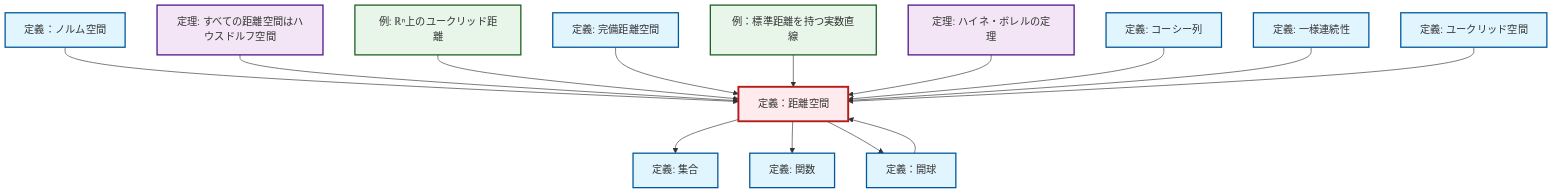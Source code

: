 graph TD
    classDef definition fill:#e1f5fe,stroke:#01579b,stroke-width:2px
    classDef theorem fill:#f3e5f5,stroke:#4a148c,stroke-width:2px
    classDef axiom fill:#fff3e0,stroke:#e65100,stroke-width:2px
    classDef example fill:#e8f5e9,stroke:#1b5e20,stroke-width:2px
    classDef current fill:#ffebee,stroke:#b71c1c,stroke-width:3px
    ex-euclidean-metric["例: ℝⁿ上のユークリッド距離"]:::example
    def-euclidean-space["定義: ユークリッド空間"]:::definition
    def-set["定義: 集合"]:::definition
    def-open-ball["定義：開球"]:::definition
    def-metric-space["定義：距離空間"]:::definition
    ex-real-line-metric["例：標準距離を持つ実数直線"]:::example
    def-function["定義: 関数"]:::definition
    thm-metric-hausdorff["定理: すべての距離空間はハウスドルフ空間"]:::theorem
    def-complete-metric-space["定義: 完備距離空間"]:::definition
    def-uniform-continuity["定義: 一様連続性"]:::definition
    thm-heine-borel["定理: ハイネ・ボレルの定理"]:::theorem
    def-cauchy-sequence["定義: コーシー列"]:::definition
    def-normed-vector-space["定義：ノルム空間"]:::definition
    def-metric-space --> def-set
    def-normed-vector-space --> def-metric-space
    def-metric-space --> def-function
    thm-metric-hausdorff --> def-metric-space
    ex-euclidean-metric --> def-metric-space
    def-open-ball --> def-metric-space
    def-complete-metric-space --> def-metric-space
    ex-real-line-metric --> def-metric-space
    thm-heine-borel --> def-metric-space
    def-cauchy-sequence --> def-metric-space
    def-metric-space --> def-open-ball
    def-uniform-continuity --> def-metric-space
    def-euclidean-space --> def-metric-space
    class def-metric-space current